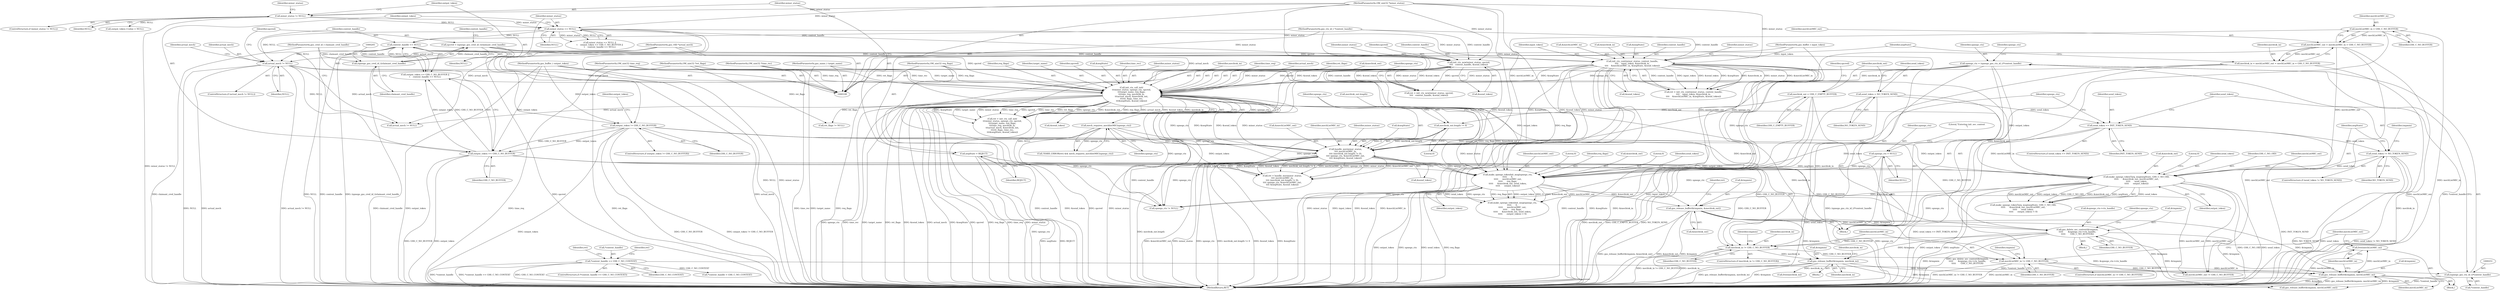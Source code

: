 digraph "0_krb5_b51b33f2bc5d1497ddf5bd107f791c101695000d_12@API" {
"1000453" [label="(Call,free(mechListMIC_in))"];
"1000449" [label="(Call,gss_release_buffer(&tmpmin, mechListMIC_in))"];
"1000366" [label="(Call,gss_release_buffer(&tmpmin, &mechtok_out))"];
"1000353" [label="(Call,make_spnego_tokenTarg_msg(negState, GSS_C_NO_OID,\n\t\t\t\t\t      &mechtok_out, mechListMIC_out,\n\t\t\t\t\t      send_token,\n\t\t\t\t\t      output_token))"];
"1000154" [label="(Call,negState = REJECT)"];
"1000262" [label="(Call,init_ctx_call_init(\n\t\t\tminor_status, spnego_ctx, spcred,\n\t\t\ttarget_name, req_flags,\n\t\t\ttime_req, mechtok_in,\n\t\t\tactual_mech, &mechtok_out,\n\t\t\tret_flags, time_rec,\n\t\t\t&negState, &send_token))"];
"1000215" [label="(Call,init_ctx_new(minor_status, spcred,\n\t\t\t\t   context_handle, &send_token))"];
"1000182" [label="(Call,minor_status == NULL)"];
"1000158" [label="(Call,minor_status != NULL)"];
"1000109" [label="(MethodParameterIn,OM_uint32 *minor_status)"];
"1000202" [label="(Call,spcred = (spnego_gss_cred_id_t)claimant_cred_handle)"];
"1000204" [label="(Call,(spnego_gss_cred_id_t)claimant_cred_handle)"];
"1000110" [label="(MethodParameterIn,gss_cred_id_t claimant_cred_handle)"];
"1000189" [label="(Call,context_handle == NULL)"];
"1000111" [label="(MethodParameterIn,gss_ctx_id_t *context_handle)"];
"1000231" [label="(Call,init_ctx_cont(minor_status, context_handle,\n\t\t\t\t    input_token, &mechtok_in,\n\t\t\t\t    &mechListMIC_in, &negState, &send_token))"];
"1000117" [label="(MethodParameterIn,gss_buffer_t input_token)"];
"1000248" [label="(Call,spnego_ctx = (spnego_gss_ctx_id_t)*context_handle)"];
"1000250" [label="(Call,(spnego_gss_ctx_id_t)*context_handle)"];
"1000208" [label="(Call,*context_handle == GSS_C_NO_CONTEXT)"];
"1000112" [label="(MethodParameterIn,gss_name_t target_name)"];
"1000114" [label="(MethodParameterIn,OM_uint32 req_flags)"];
"1000115" [label="(MethodParameterIn,OM_uint32 time_req)"];
"1000147" [label="(Call,mechtok_in = mechListMIC_out = mechListMIC_in = GSS_C_NO_BUFFER)"];
"1000149" [label="(Call,mechListMIC_out = mechListMIC_in = GSS_C_NO_BUFFER)"];
"1000151" [label="(Call,mechListMIC_in = GSS_C_NO_BUFFER)"];
"1000195" [label="(Call,actual_mech != NULL)"];
"1000118" [label="(MethodParameterIn,gss_OID *actual_mech)"];
"1000120" [label="(MethodParameterIn,OM_uint32 *ret_flags)"];
"1000121" [label="(MethodParameterIn,OM_uint32 *time_rec)"];
"1000347" [label="(Call,send_token != NO_TOKEN_SEND)"];
"1000325" [label="(Call,send_token == INIT_TOKEN_SEND)"];
"1000124" [label="(Call,send_token = NO_TOKEN_SEND)"];
"1000186" [label="(Call,output_token == GSS_C_NO_BUFFER)"];
"1000166" [label="(Call,output_token != GSS_C_NO_BUFFER)"];
"1000119" [label="(MethodParameterIn,gss_buffer_t output_token)"];
"1000331" [label="(Call,make_spnego_tokenInit_msg(spnego_ctx,\n\t\t\t\t\t      0,\n\t\t\t\t\t      mechListMIC_out,\n\t\t\t\t\t      req_flags,\n\t\t\t\t\t      &mechtok_out, send_token,\n\t\t\t\t\t      output_token))"];
"1000284" [label="(Call,mech_requires_mechlistMIC(spnego_ctx))"];
"1000308" [label="(Call,handle_mic(minor_status,\n\t\t\t\t mechListMIC_in,\n\t\t\t\t (mechtok_out.length != 0),\n\t\t\t\t spnego_ctx, &mechListMIC_out,\n\t\t\t\t &negState, &send_token))"];
"1000311" [label="(Call,mechtok_out.length != 0)"];
"1000134" [label="(Call,mechtok_out = GSS_C_EMPTY_BUFFER)"];
"1000142" [label="(Call,spnego_ctx = NULL)"];
"1000418" [label="(Call,gss_delete_sec_context(&tmpmin,\n\t\t\t\t\t       &spnego_ctx->ctx_handle,\n\t\t\t\t\t       GSS_C_NO_BUFFER))"];
"1000438" [label="(Call,gss_release_buffer(&tmpmin, mechtok_in))"];
"1000434" [label="(Call,mechtok_in != GSS_C_NO_BUFFER)"];
"1000445" [label="(Call,mechListMIC_in != GSS_C_NO_BUFFER)"];
"1000334" [label="(Identifier,mechListMIC_out)"];
"1000175" [label="(Call,output_token->value = NULL)"];
"1000354" [label="(Identifier,negState)"];
"1000195" [label="(Call,actual_mech != NULL)"];
"1000249" [label="(Identifier,spnego_ctx)"];
"1000449" [label="(Call,gss_release_buffer(&tmpmin, mechListMIC_in))"];
"1000142" [label="(Call,spnego_ctx = NULL)"];
"1000468" [label="(MethodReturn,RET)"];
"1000452" [label="(Identifier,mechListMIC_in)"];
"1000153" [label="(Identifier,GSS_C_NO_BUFFER)"];
"1000330" [label="(Call,make_spnego_tokenInit_msg(spnego_ctx,\n\t\t\t\t\t      0,\n\t\t\t\t\t      mechListMIC_out,\n\t\t\t\t\t      req_flags,\n\t\t\t\t\t      &mechtok_out, send_token,\n\t\t\t\t\t      output_token) < 0)"];
"1000235" [label="(Call,&mechtok_in)"];
"1000155" [label="(Identifier,negState)"];
"1000267" [label="(Identifier,req_flags)"];
"1000456" [label="(Call,mechListMIC_out != GSS_C_NO_BUFFER)"];
"1000266" [label="(Identifier,target_name)"];
"1000447" [label="(Identifier,GSS_C_NO_BUFFER)"];
"1000150" [label="(Identifier,mechListMIC_out)"];
"1000317" [label="(Call,&mechListMIC_out)"];
"1000216" [label="(Identifier,minor_status)"];
"1000257" [label="(Identifier,spnego_ctx)"];
"1000239" [label="(Call,&negState)"];
"1000111" [label="(MethodParameterIn,gss_ctx_id_t *context_handle)"];
"1000331" [label="(Call,make_spnego_tokenInit_msg(spnego_ctx,\n\t\t\t\t\t      0,\n\t\t\t\t\t      mechListMIC_out,\n\t\t\t\t\t      req_flags,\n\t\t\t\t\t      &mechtok_out, send_token,\n\t\t\t\t\t      output_token))"];
"1000439" [label="(Call,&tmpmin)"];
"1000112" [label="(MethodParameterIn,gss_name_t target_name)"];
"1000280" [label="(Call,!HARD_ERROR(ret) && mech_requires_mechlistMIC(spnego_ctx))"];
"1000340" [label="(Literal,0)"];
"1000189" [label="(Call,context_handle == NULL)"];
"1000241" [label="(Call,&send_token)"];
"1000217" [label="(Identifier,spcred)"];
"1000114" [label="(MethodParameterIn,OM_uint32 req_flags)"];
"1000277" [label="(Call,&send_token)"];
"1000166" [label="(Call,output_token != GSS_C_NO_BUFFER)"];
"1000181" [label="(Call,minor_status == NULL ||\n\t    output_token == GSS_C_NO_BUFFER ||\n\t    context_handle == NULL)"];
"1000121" [label="(MethodParameterIn,OM_uint32 *time_rec)"];
"1000335" [label="(Identifier,req_flags)"];
"1000213" [label="(Call,ret = init_ctx_new(minor_status, spcred,\n\t\t\t\t   context_handle, &send_token))"];
"1000385" [label="(Call,actual_mech != NULL)"];
"1000182" [label="(Call,minor_status == NULL)"];
"1000194" [label="(ControlStructure,if (actual_mech != NULL))"];
"1000210" [label="(Identifier,context_handle)"];
"1000445" [label="(Call,mechListMIC_in != GSS_C_NO_BUFFER)"];
"1000183" [label="(Identifier,minor_status)"];
"1000156" [label="(Identifier,REJECT)"];
"1000417" [label="(Block,)"];
"1000163" [label="(Identifier,minor_status)"];
"1000265" [label="(Identifier,spcred)"];
"1000118" [label="(MethodParameterIn,gss_OID *actual_mech)"];
"1000203" [label="(Identifier,spcred)"];
"1000325" [label="(Call,send_token == INIT_TOKEN_SEND)"];
"1000312" [label="(Call,mechtok_out.length)"];
"1000346" [label="(ControlStructure,if (send_token != NO_TOKEN_SEND))"];
"1000284" [label="(Call,mech_requires_mechlistMIC(spnego_ctx))"];
"1000135" [label="(Identifier,mechtok_out)"];
"1000233" [label="(Identifier,context_handle)"];
"1000219" [label="(Call,&send_token)"];
"1000147" [label="(Call,mechtok_in = mechListMIC_out = mechListMIC_in = GSS_C_NO_BUFFER)"];
"1000232" [label="(Identifier,minor_status)"];
"1000209" [label="(Call,*context_handle)"];
"1000275" [label="(Call,&negState)"];
"1000185" [label="(Call,output_token == GSS_C_NO_BUFFER ||\n\t    context_handle == NULL)"];
"1000260" [label="(Call,ret = init_ctx_call_init(\n\t\t\tminor_status, spnego_ctx, spcred,\n\t\t\ttarget_name, req_flags,\n\t\t\ttime_req, mechtok_in,\n\t\t\tactual_mech, &mechtok_out,\n\t\t\tret_flags, time_rec,\n\t\t\t&negState, &send_token))"];
"1000229" [label="(Call,ret = init_ctx_cont(minor_status, context_handle,\n\t\t\t\t    input_token, &mechtok_in,\n\t\t\t\t    &mechListMIC_in, &negState, &send_token))"];
"1000252" [label="(Call,*context_handle)"];
"1000274" [label="(Identifier,time_rec)"];
"1000134" [label="(Call,mechtok_out = GSS_C_EMPTY_BUFFER)"];
"1000442" [label="(Call,free(mechtok_in))"];
"1000366" [label="(Call,gss_release_buffer(&tmpmin, &mechtok_out))"];
"1000450" [label="(Call,&tmpmin)"];
"1000152" [label="(Identifier,mechListMIC_in)"];
"1000207" [label="(ControlStructure,if (*context_handle == GSS_C_NO_CONTEXT))"];
"1000324" [label="(ControlStructure,if (send_token == INIT_TOKEN_SEND))"];
"1000126" [label="(Identifier,NO_TOKEN_SEND)"];
"1000263" [label="(Identifier,minor_status)"];
"1000158" [label="(Call,minor_status != NULL)"];
"1000214" [label="(Identifier,ret)"];
"1000204" [label="(Call,(spnego_gss_cred_id_t)claimant_cred_handle)"];
"1000285" [label="(Identifier,spnego_ctx)"];
"1000234" [label="(Identifier,input_token)"];
"1000269" [label="(Identifier,mechtok_in)"];
"1000191" [label="(Identifier,NULL)"];
"1000460" [label="(Call,gss_release_buffer(&tmpmin, mechListMIC_out))"];
"1000352" [label="(Call,make_spnego_tokenTarg_msg(negState, GSS_C_NO_OID,\n\t\t\t\t\t      &mechtok_out, mechListMIC_out,\n\t\t\t\t\t      send_token,\n\t\t\t\t\t      output_token) < 0)"];
"1000188" [label="(Identifier,GSS_C_NO_BUFFER)"];
"1000250" [label="(Call,(spnego_gss_ctx_id_t)*context_handle)"];
"1000143" [label="(Identifier,spnego_ctx)"];
"1000262" [label="(Call,init_ctx_call_init(\n\t\t\tminor_status, spnego_ctx, spcred,\n\t\t\ttarget_name, req_flags,\n\t\t\ttime_req, mechtok_in,\n\t\t\tactual_mech, &mechtok_out,\n\t\t\tret_flags, time_rec,\n\t\t\t&negState, &send_token))"];
"1000327" [label="(Identifier,INIT_TOKEN_SEND)"];
"1000438" [label="(Call,gss_release_buffer(&tmpmin, mechtok_in))"];
"1000336" [label="(Call,&mechtok_out)"];
"1000154" [label="(Call,negState = REJECT)"];
"1000373" [label="(Identifier,ret)"];
"1000117" [label="(MethodParameterIn,gss_buffer_t input_token)"];
"1000457" [label="(Identifier,mechListMIC_out)"];
"1000119" [label="(MethodParameterIn,gss_buffer_t output_token)"];
"1000268" [label="(Identifier,time_req)"];
"1000237" [label="(Call,&mechListMIC_in)"];
"1000315" [label="(Literal,0)"];
"1000353" [label="(Call,make_spnego_tokenTarg_msg(negState, GSS_C_NO_OID,\n\t\t\t\t\t      &mechtok_out, mechListMIC_out,\n\t\t\t\t\t      send_token,\n\t\t\t\t\t      output_token))"];
"1000110" [label="(MethodParameterIn,gss_cred_id_t claimant_cred_handle)"];
"1000443" [label="(Identifier,mechtok_in)"];
"1000395" [label="(Call,ret_flags != NULL)"];
"1000270" [label="(Identifier,actual_mech)"];
"1000308" [label="(Call,handle_mic(minor_status,\n\t\t\t\t mechListMIC_in,\n\t\t\t\t (mechtok_out.length != 0),\n\t\t\t\t spnego_ctx, &mechListMIC_out,\n\t\t\t\t &negState, &send_token))"];
"1000151" [label="(Call,mechListMIC_in = GSS_C_NO_BUFFER)"];
"1000421" [label="(Call,&spnego_ctx->ctx_handle)"];
"1000206" [label="(Identifier,claimant_cred_handle)"];
"1000311" [label="(Call,mechtok_out.length != 0)"];
"1000347" [label="(Call,send_token != NO_TOKEN_SEND)"];
"1000349" [label="(Identifier,NO_TOKEN_SEND)"];
"1000356" [label="(Call,&mechtok_out)"];
"1000310" [label="(Identifier,mechListMIC_in)"];
"1000165" [label="(ControlStructure,if (output_token != GSS_C_NO_BUFFER))"];
"1000309" [label="(Identifier,minor_status)"];
"1000202" [label="(Call,spcred = (spnego_gss_cred_id_t)claimant_cred_handle)"];
"1000211" [label="(Identifier,GSS_C_NO_CONTEXT)"];
"1000197" [label="(Identifier,NULL)"];
"1000149" [label="(Call,mechListMIC_out = mechListMIC_in = GSS_C_NO_BUFFER)"];
"1000339" [label="(Identifier,output_token)"];
"1000425" [label="(Identifier,GSS_C_NO_BUFFER)"];
"1000367" [label="(Call,&tmpmin)"];
"1000122" [label="(Block,)"];
"1000187" [label="(Identifier,output_token)"];
"1000326" [label="(Identifier,send_token)"];
"1000414" [label="(Call,spnego_ctx != NULL)"];
"1000196" [label="(Identifier,actual_mech)"];
"1000433" [label="(ControlStructure,if (mechtok_in != GSS_C_NO_BUFFER))"];
"1000333" [label="(Literal,0)"];
"1000231" [label="(Call,init_ctx_cont(minor_status, context_handle,\n\t\t\t\t    input_token, &mechtok_in,\n\t\t\t\t    &mechListMIC_in, &negState, &send_token))"];
"1000437" [label="(Block,)"];
"1000167" [label="(Identifier,output_token)"];
"1000248" [label="(Call,spnego_ctx = (spnego_gss_ctx_id_t)*context_handle)"];
"1000360" [label="(Identifier,output_token)"];
"1000148" [label="(Identifier,mechtok_in)"];
"1000146" [label="(Literal,\"Entering init_sec_context\n\")"];
"1000454" [label="(Identifier,mechListMIC_in)"];
"1000338" [label="(Identifier,send_token)"];
"1000451" [label="(Identifier,tmpmin)"];
"1000361" [label="(Literal,0)"];
"1000109" [label="(MethodParameterIn,OM_uint32 *minor_status)"];
"1000190" [label="(Identifier,context_handle)"];
"1000428" [label="(Identifier,spnego_ctx)"];
"1000124" [label="(Call,send_token = NO_TOKEN_SEND)"];
"1000446" [label="(Identifier,mechListMIC_in)"];
"1000144" [label="(Identifier,NULL)"];
"1000369" [label="(Call,&mechtok_out)"];
"1000157" [label="(ControlStructure,if (minor_status != NULL))"];
"1000321" [label="(Call,&send_token)"];
"1000200" [label="(Identifier,actual_mech)"];
"1000348" [label="(Identifier,send_token)"];
"1000168" [label="(Identifier,GSS_C_NO_BUFFER)"];
"1000115" [label="(MethodParameterIn,OM_uint32 time_req)"];
"1000316" [label="(Identifier,spnego_ctx)"];
"1000273" [label="(Identifier,ret_flags)"];
"1000436" [label="(Identifier,GSS_C_NO_BUFFER)"];
"1000186" [label="(Call,output_token == GSS_C_NO_BUFFER)"];
"1000136" [label="(Identifier,GSS_C_EMPTY_BUFFER)"];
"1000319" [label="(Call,&negState)"];
"1000359" [label="(Identifier,send_token)"];
"1000332" [label="(Identifier,spnego_ctx)"];
"1000172" [label="(Identifier,output_token)"];
"1000440" [label="(Identifier,tmpmin)"];
"1000160" [label="(Identifier,NULL)"];
"1000355" [label="(Identifier,GSS_C_NO_OID)"];
"1000230" [label="(Identifier,ret)"];
"1000184" [label="(Identifier,NULL)"];
"1000429" [label="(Call,*context_handle = GSS_C_NO_CONTEXT)"];
"1000448" [label="(Block,)"];
"1000271" [label="(Call,&mechtok_out)"];
"1000125" [label="(Identifier,send_token)"];
"1000306" [label="(Call,ret = handle_mic(minor_status,\n\t\t\t\t mechListMIC_in,\n\t\t\t\t (mechtok_out.length != 0),\n\t\t\t\t spnego_ctx, &mechListMIC_out,\n\t\t\t\t &negState, &send_token))"];
"1000139" [label="(Identifier,spcred)"];
"1000120" [label="(MethodParameterIn,OM_uint32 *ret_flags)"];
"1000453" [label="(Call,free(mechListMIC_in))"];
"1000419" [label="(Call,&tmpmin)"];
"1000264" [label="(Identifier,spnego_ctx)"];
"1000444" [label="(ControlStructure,if (mechListMIC_in != GSS_C_NO_BUFFER))"];
"1000159" [label="(Identifier,minor_status)"];
"1000434" [label="(Call,mechtok_in != GSS_C_NO_BUFFER)"];
"1000208" [label="(Call,*context_handle == GSS_C_NO_CONTEXT)"];
"1000218" [label="(Identifier,context_handle)"];
"1000435" [label="(Identifier,mechtok_in)"];
"1000418" [label="(Call,gss_delete_sec_context(&tmpmin,\n\t\t\t\t\t       &spnego_ctx->ctx_handle,\n\t\t\t\t\t       GSS_C_NO_BUFFER))"];
"1000368" [label="(Identifier,tmpmin)"];
"1000358" [label="(Identifier,mechListMIC_out)"];
"1000441" [label="(Identifier,mechtok_in)"];
"1000215" [label="(Call,init_ctx_new(minor_status, spcred,\n\t\t\t\t   context_handle, &send_token))"];
"1000453" -> "1000448"  [label="AST: "];
"1000453" -> "1000454"  [label="CFG: "];
"1000454" -> "1000453"  [label="AST: "];
"1000457" -> "1000453"  [label="CFG: "];
"1000453" -> "1000468"  [label="DDG: mechListMIC_in"];
"1000449" -> "1000453"  [label="DDG: mechListMIC_in"];
"1000449" -> "1000448"  [label="AST: "];
"1000449" -> "1000452"  [label="CFG: "];
"1000450" -> "1000449"  [label="AST: "];
"1000452" -> "1000449"  [label="AST: "];
"1000454" -> "1000449"  [label="CFG: "];
"1000449" -> "1000468"  [label="DDG: &tmpmin"];
"1000449" -> "1000468"  [label="DDG: gss_release_buffer(&tmpmin, mechListMIC_in)"];
"1000366" -> "1000449"  [label="DDG: &tmpmin"];
"1000418" -> "1000449"  [label="DDG: &tmpmin"];
"1000438" -> "1000449"  [label="DDG: &tmpmin"];
"1000445" -> "1000449"  [label="DDG: mechListMIC_in"];
"1000449" -> "1000460"  [label="DDG: &tmpmin"];
"1000366" -> "1000122"  [label="AST: "];
"1000366" -> "1000369"  [label="CFG: "];
"1000367" -> "1000366"  [label="AST: "];
"1000369" -> "1000366"  [label="AST: "];
"1000373" -> "1000366"  [label="CFG: "];
"1000366" -> "1000468"  [label="DDG: &mechtok_out"];
"1000366" -> "1000468"  [label="DDG: &tmpmin"];
"1000366" -> "1000468"  [label="DDG: gss_release_buffer(&tmpmin, &mechtok_out)"];
"1000353" -> "1000366"  [label="DDG: &mechtok_out"];
"1000331" -> "1000366"  [label="DDG: &mechtok_out"];
"1000262" -> "1000366"  [label="DDG: &mechtok_out"];
"1000366" -> "1000418"  [label="DDG: &tmpmin"];
"1000366" -> "1000438"  [label="DDG: &tmpmin"];
"1000366" -> "1000460"  [label="DDG: &tmpmin"];
"1000353" -> "1000352"  [label="AST: "];
"1000353" -> "1000360"  [label="CFG: "];
"1000354" -> "1000353"  [label="AST: "];
"1000355" -> "1000353"  [label="AST: "];
"1000356" -> "1000353"  [label="AST: "];
"1000358" -> "1000353"  [label="AST: "];
"1000359" -> "1000353"  [label="AST: "];
"1000360" -> "1000353"  [label="AST: "];
"1000361" -> "1000353"  [label="CFG: "];
"1000353" -> "1000468"  [label="DDG: output_token"];
"1000353" -> "1000468"  [label="DDG: negState"];
"1000353" -> "1000468"  [label="DDG: GSS_C_NO_OID"];
"1000353" -> "1000468"  [label="DDG: send_token"];
"1000353" -> "1000352"  [label="DDG: send_token"];
"1000353" -> "1000352"  [label="DDG: mechListMIC_out"];
"1000353" -> "1000352"  [label="DDG: output_token"];
"1000353" -> "1000352"  [label="DDG: GSS_C_NO_OID"];
"1000353" -> "1000352"  [label="DDG: &mechtok_out"];
"1000353" -> "1000352"  [label="DDG: negState"];
"1000154" -> "1000353"  [label="DDG: negState"];
"1000262" -> "1000353"  [label="DDG: &mechtok_out"];
"1000149" -> "1000353"  [label="DDG: mechListMIC_out"];
"1000347" -> "1000353"  [label="DDG: send_token"];
"1000186" -> "1000353"  [label="DDG: output_token"];
"1000166" -> "1000353"  [label="DDG: output_token"];
"1000119" -> "1000353"  [label="DDG: output_token"];
"1000353" -> "1000456"  [label="DDG: mechListMIC_out"];
"1000154" -> "1000122"  [label="AST: "];
"1000154" -> "1000156"  [label="CFG: "];
"1000155" -> "1000154"  [label="AST: "];
"1000156" -> "1000154"  [label="AST: "];
"1000159" -> "1000154"  [label="CFG: "];
"1000154" -> "1000468"  [label="DDG: negState"];
"1000154" -> "1000468"  [label="DDG: REJECT"];
"1000262" -> "1000260"  [label="AST: "];
"1000262" -> "1000277"  [label="CFG: "];
"1000263" -> "1000262"  [label="AST: "];
"1000264" -> "1000262"  [label="AST: "];
"1000265" -> "1000262"  [label="AST: "];
"1000266" -> "1000262"  [label="AST: "];
"1000267" -> "1000262"  [label="AST: "];
"1000268" -> "1000262"  [label="AST: "];
"1000269" -> "1000262"  [label="AST: "];
"1000270" -> "1000262"  [label="AST: "];
"1000271" -> "1000262"  [label="AST: "];
"1000273" -> "1000262"  [label="AST: "];
"1000274" -> "1000262"  [label="AST: "];
"1000275" -> "1000262"  [label="AST: "];
"1000277" -> "1000262"  [label="AST: "];
"1000260" -> "1000262"  [label="CFG: "];
"1000262" -> "1000468"  [label="DDG: &negState"];
"1000262" -> "1000468"  [label="DDG: spcred"];
"1000262" -> "1000468"  [label="DDG: req_flags"];
"1000262" -> "1000468"  [label="DDG: time_req"];
"1000262" -> "1000468"  [label="DDG: minor_status"];
"1000262" -> "1000468"  [label="DDG: spnego_ctx"];
"1000262" -> "1000468"  [label="DDG: time_rec"];
"1000262" -> "1000468"  [label="DDG: target_name"];
"1000262" -> "1000468"  [label="DDG: ret_flags"];
"1000262" -> "1000468"  [label="DDG: &send_token"];
"1000262" -> "1000468"  [label="DDG: actual_mech"];
"1000262" -> "1000260"  [label="DDG: &negState"];
"1000262" -> "1000260"  [label="DDG: target_name"];
"1000262" -> "1000260"  [label="DDG: minor_status"];
"1000262" -> "1000260"  [label="DDG: time_req"];
"1000262" -> "1000260"  [label="DDG: spcred"];
"1000262" -> "1000260"  [label="DDG: time_rec"];
"1000262" -> "1000260"  [label="DDG: ret_flags"];
"1000262" -> "1000260"  [label="DDG: spnego_ctx"];
"1000262" -> "1000260"  [label="DDG: &mechtok_out"];
"1000262" -> "1000260"  [label="DDG: req_flags"];
"1000262" -> "1000260"  [label="DDG: actual_mech"];
"1000262" -> "1000260"  [label="DDG: &send_token"];
"1000262" -> "1000260"  [label="DDG: mechtok_in"];
"1000215" -> "1000262"  [label="DDG: minor_status"];
"1000215" -> "1000262"  [label="DDG: spcred"];
"1000215" -> "1000262"  [label="DDG: &send_token"];
"1000231" -> "1000262"  [label="DDG: minor_status"];
"1000231" -> "1000262"  [label="DDG: &negState"];
"1000231" -> "1000262"  [label="DDG: &send_token"];
"1000109" -> "1000262"  [label="DDG: minor_status"];
"1000248" -> "1000262"  [label="DDG: spnego_ctx"];
"1000202" -> "1000262"  [label="DDG: spcred"];
"1000112" -> "1000262"  [label="DDG: target_name"];
"1000114" -> "1000262"  [label="DDG: req_flags"];
"1000115" -> "1000262"  [label="DDG: time_req"];
"1000147" -> "1000262"  [label="DDG: mechtok_in"];
"1000195" -> "1000262"  [label="DDG: actual_mech"];
"1000118" -> "1000262"  [label="DDG: actual_mech"];
"1000120" -> "1000262"  [label="DDG: ret_flags"];
"1000121" -> "1000262"  [label="DDG: time_rec"];
"1000262" -> "1000284"  [label="DDG: spnego_ctx"];
"1000262" -> "1000308"  [label="DDG: minor_status"];
"1000262" -> "1000308"  [label="DDG: spnego_ctx"];
"1000262" -> "1000308"  [label="DDG: &negState"];
"1000262" -> "1000308"  [label="DDG: &send_token"];
"1000262" -> "1000331"  [label="DDG: spnego_ctx"];
"1000262" -> "1000331"  [label="DDG: req_flags"];
"1000262" -> "1000331"  [label="DDG: &mechtok_out"];
"1000262" -> "1000385"  [label="DDG: actual_mech"];
"1000262" -> "1000395"  [label="DDG: ret_flags"];
"1000262" -> "1000414"  [label="DDG: spnego_ctx"];
"1000262" -> "1000434"  [label="DDG: mechtok_in"];
"1000215" -> "1000213"  [label="AST: "];
"1000215" -> "1000219"  [label="CFG: "];
"1000216" -> "1000215"  [label="AST: "];
"1000217" -> "1000215"  [label="AST: "];
"1000218" -> "1000215"  [label="AST: "];
"1000219" -> "1000215"  [label="AST: "];
"1000213" -> "1000215"  [label="CFG: "];
"1000215" -> "1000468"  [label="DDG: minor_status"];
"1000215" -> "1000468"  [label="DDG: &send_token"];
"1000215" -> "1000468"  [label="DDG: spcred"];
"1000215" -> "1000468"  [label="DDG: context_handle"];
"1000215" -> "1000213"  [label="DDG: minor_status"];
"1000215" -> "1000213"  [label="DDG: spcred"];
"1000215" -> "1000213"  [label="DDG: context_handle"];
"1000215" -> "1000213"  [label="DDG: &send_token"];
"1000182" -> "1000215"  [label="DDG: minor_status"];
"1000109" -> "1000215"  [label="DDG: minor_status"];
"1000202" -> "1000215"  [label="DDG: spcred"];
"1000189" -> "1000215"  [label="DDG: context_handle"];
"1000111" -> "1000215"  [label="DDG: context_handle"];
"1000215" -> "1000308"  [label="DDG: minor_status"];
"1000215" -> "1000308"  [label="DDG: &send_token"];
"1000182" -> "1000181"  [label="AST: "];
"1000182" -> "1000184"  [label="CFG: "];
"1000183" -> "1000182"  [label="AST: "];
"1000184" -> "1000182"  [label="AST: "];
"1000187" -> "1000182"  [label="CFG: "];
"1000181" -> "1000182"  [label="CFG: "];
"1000182" -> "1000468"  [label="DDG: NULL"];
"1000182" -> "1000468"  [label="DDG: minor_status"];
"1000182" -> "1000181"  [label="DDG: minor_status"];
"1000182" -> "1000181"  [label="DDG: NULL"];
"1000158" -> "1000182"  [label="DDG: minor_status"];
"1000158" -> "1000182"  [label="DDG: NULL"];
"1000109" -> "1000182"  [label="DDG: minor_status"];
"1000182" -> "1000189"  [label="DDG: NULL"];
"1000182" -> "1000195"  [label="DDG: NULL"];
"1000182" -> "1000231"  [label="DDG: minor_status"];
"1000158" -> "1000157"  [label="AST: "];
"1000158" -> "1000160"  [label="CFG: "];
"1000159" -> "1000158"  [label="AST: "];
"1000160" -> "1000158"  [label="AST: "];
"1000163" -> "1000158"  [label="CFG: "];
"1000167" -> "1000158"  [label="CFG: "];
"1000158" -> "1000468"  [label="DDG: minor_status != NULL"];
"1000109" -> "1000158"  [label="DDG: minor_status"];
"1000158" -> "1000175"  [label="DDG: NULL"];
"1000109" -> "1000108"  [label="AST: "];
"1000109" -> "1000468"  [label="DDG: minor_status"];
"1000109" -> "1000231"  [label="DDG: minor_status"];
"1000109" -> "1000308"  [label="DDG: minor_status"];
"1000202" -> "1000122"  [label="AST: "];
"1000202" -> "1000204"  [label="CFG: "];
"1000203" -> "1000202"  [label="AST: "];
"1000204" -> "1000202"  [label="AST: "];
"1000210" -> "1000202"  [label="CFG: "];
"1000202" -> "1000468"  [label="DDG: spcred"];
"1000202" -> "1000468"  [label="DDG: (spnego_gss_cred_id_t)claimant_cred_handle"];
"1000204" -> "1000202"  [label="DDG: claimant_cred_handle"];
"1000204" -> "1000206"  [label="CFG: "];
"1000205" -> "1000204"  [label="AST: "];
"1000206" -> "1000204"  [label="AST: "];
"1000204" -> "1000468"  [label="DDG: claimant_cred_handle"];
"1000110" -> "1000204"  [label="DDG: claimant_cred_handle"];
"1000110" -> "1000108"  [label="AST: "];
"1000110" -> "1000468"  [label="DDG: claimant_cred_handle"];
"1000189" -> "1000185"  [label="AST: "];
"1000189" -> "1000191"  [label="CFG: "];
"1000190" -> "1000189"  [label="AST: "];
"1000191" -> "1000189"  [label="AST: "];
"1000185" -> "1000189"  [label="CFG: "];
"1000189" -> "1000468"  [label="DDG: context_handle"];
"1000189" -> "1000468"  [label="DDG: NULL"];
"1000189" -> "1000185"  [label="DDG: context_handle"];
"1000189" -> "1000185"  [label="DDG: NULL"];
"1000111" -> "1000189"  [label="DDG: context_handle"];
"1000189" -> "1000195"  [label="DDG: NULL"];
"1000189" -> "1000231"  [label="DDG: context_handle"];
"1000111" -> "1000108"  [label="AST: "];
"1000111" -> "1000468"  [label="DDG: context_handle"];
"1000111" -> "1000231"  [label="DDG: context_handle"];
"1000231" -> "1000229"  [label="AST: "];
"1000231" -> "1000241"  [label="CFG: "];
"1000232" -> "1000231"  [label="AST: "];
"1000233" -> "1000231"  [label="AST: "];
"1000234" -> "1000231"  [label="AST: "];
"1000235" -> "1000231"  [label="AST: "];
"1000237" -> "1000231"  [label="AST: "];
"1000239" -> "1000231"  [label="AST: "];
"1000241" -> "1000231"  [label="AST: "];
"1000229" -> "1000231"  [label="CFG: "];
"1000231" -> "1000468"  [label="DDG: &mechListMIC_in"];
"1000231" -> "1000468"  [label="DDG: context_handle"];
"1000231" -> "1000468"  [label="DDG: &negState"];
"1000231" -> "1000468"  [label="DDG: &mechtok_in"];
"1000231" -> "1000468"  [label="DDG: minor_status"];
"1000231" -> "1000468"  [label="DDG: input_token"];
"1000231" -> "1000468"  [label="DDG: &send_token"];
"1000231" -> "1000229"  [label="DDG: context_handle"];
"1000231" -> "1000229"  [label="DDG: input_token"];
"1000231" -> "1000229"  [label="DDG: &send_token"];
"1000231" -> "1000229"  [label="DDG: &negState"];
"1000231" -> "1000229"  [label="DDG: &mechtok_in"];
"1000231" -> "1000229"  [label="DDG: minor_status"];
"1000231" -> "1000229"  [label="DDG: &mechListMIC_in"];
"1000117" -> "1000231"  [label="DDG: input_token"];
"1000231" -> "1000308"  [label="DDG: minor_status"];
"1000231" -> "1000308"  [label="DDG: &negState"];
"1000231" -> "1000308"  [label="DDG: &send_token"];
"1000117" -> "1000108"  [label="AST: "];
"1000117" -> "1000468"  [label="DDG: input_token"];
"1000248" -> "1000122"  [label="AST: "];
"1000248" -> "1000250"  [label="CFG: "];
"1000249" -> "1000248"  [label="AST: "];
"1000250" -> "1000248"  [label="AST: "];
"1000257" -> "1000248"  [label="CFG: "];
"1000248" -> "1000468"  [label="DDG: (spnego_gss_ctx_id_t)*context_handle"];
"1000248" -> "1000468"  [label="DDG: spnego_ctx"];
"1000250" -> "1000248"  [label="DDG: *context_handle"];
"1000248" -> "1000308"  [label="DDG: spnego_ctx"];
"1000248" -> "1000331"  [label="DDG: spnego_ctx"];
"1000248" -> "1000414"  [label="DDG: spnego_ctx"];
"1000250" -> "1000252"  [label="CFG: "];
"1000251" -> "1000250"  [label="AST: "];
"1000252" -> "1000250"  [label="AST: "];
"1000250" -> "1000468"  [label="DDG: *context_handle"];
"1000208" -> "1000250"  [label="DDG: *context_handle"];
"1000208" -> "1000207"  [label="AST: "];
"1000208" -> "1000211"  [label="CFG: "];
"1000209" -> "1000208"  [label="AST: "];
"1000211" -> "1000208"  [label="AST: "];
"1000214" -> "1000208"  [label="CFG: "];
"1000230" -> "1000208"  [label="CFG: "];
"1000208" -> "1000468"  [label="DDG: *context_handle"];
"1000208" -> "1000468"  [label="DDG: *context_handle == GSS_C_NO_CONTEXT"];
"1000208" -> "1000468"  [label="DDG: GSS_C_NO_CONTEXT"];
"1000208" -> "1000429"  [label="DDG: GSS_C_NO_CONTEXT"];
"1000112" -> "1000108"  [label="AST: "];
"1000112" -> "1000468"  [label="DDG: target_name"];
"1000114" -> "1000108"  [label="AST: "];
"1000114" -> "1000468"  [label="DDG: req_flags"];
"1000114" -> "1000331"  [label="DDG: req_flags"];
"1000115" -> "1000108"  [label="AST: "];
"1000115" -> "1000468"  [label="DDG: time_req"];
"1000147" -> "1000122"  [label="AST: "];
"1000147" -> "1000149"  [label="CFG: "];
"1000148" -> "1000147"  [label="AST: "];
"1000149" -> "1000147"  [label="AST: "];
"1000155" -> "1000147"  [label="CFG: "];
"1000147" -> "1000468"  [label="DDG: mechtok_in"];
"1000149" -> "1000147"  [label="DDG: mechListMIC_out"];
"1000147" -> "1000434"  [label="DDG: mechtok_in"];
"1000149" -> "1000151"  [label="CFG: "];
"1000150" -> "1000149"  [label="AST: "];
"1000151" -> "1000149"  [label="AST: "];
"1000149" -> "1000468"  [label="DDG: mechListMIC_out"];
"1000151" -> "1000149"  [label="DDG: mechListMIC_in"];
"1000149" -> "1000331"  [label="DDG: mechListMIC_out"];
"1000149" -> "1000456"  [label="DDG: mechListMIC_out"];
"1000151" -> "1000153"  [label="CFG: "];
"1000152" -> "1000151"  [label="AST: "];
"1000153" -> "1000151"  [label="AST: "];
"1000151" -> "1000468"  [label="DDG: mechListMIC_in"];
"1000151" -> "1000308"  [label="DDG: mechListMIC_in"];
"1000151" -> "1000445"  [label="DDG: mechListMIC_in"];
"1000195" -> "1000194"  [label="AST: "];
"1000195" -> "1000197"  [label="CFG: "];
"1000196" -> "1000195"  [label="AST: "];
"1000197" -> "1000195"  [label="AST: "];
"1000200" -> "1000195"  [label="CFG: "];
"1000203" -> "1000195"  [label="CFG: "];
"1000195" -> "1000468"  [label="DDG: actual_mech != NULL"];
"1000195" -> "1000468"  [label="DDG: NULL"];
"1000195" -> "1000468"  [label="DDG: actual_mech"];
"1000118" -> "1000195"  [label="DDG: actual_mech"];
"1000195" -> "1000385"  [label="DDG: actual_mech"];
"1000195" -> "1000385"  [label="DDG: NULL"];
"1000195" -> "1000414"  [label="DDG: NULL"];
"1000118" -> "1000108"  [label="AST: "];
"1000118" -> "1000468"  [label="DDG: actual_mech"];
"1000118" -> "1000385"  [label="DDG: actual_mech"];
"1000120" -> "1000108"  [label="AST: "];
"1000120" -> "1000468"  [label="DDG: ret_flags"];
"1000120" -> "1000395"  [label="DDG: ret_flags"];
"1000121" -> "1000108"  [label="AST: "];
"1000121" -> "1000468"  [label="DDG: time_rec"];
"1000347" -> "1000346"  [label="AST: "];
"1000347" -> "1000349"  [label="CFG: "];
"1000348" -> "1000347"  [label="AST: "];
"1000349" -> "1000347"  [label="AST: "];
"1000354" -> "1000347"  [label="CFG: "];
"1000368" -> "1000347"  [label="CFG: "];
"1000347" -> "1000468"  [label="DDG: NO_TOKEN_SEND"];
"1000347" -> "1000468"  [label="DDG: send_token"];
"1000347" -> "1000468"  [label="DDG: send_token != NO_TOKEN_SEND"];
"1000325" -> "1000347"  [label="DDG: send_token"];
"1000325" -> "1000324"  [label="AST: "];
"1000325" -> "1000327"  [label="CFG: "];
"1000326" -> "1000325"  [label="AST: "];
"1000327" -> "1000325"  [label="AST: "];
"1000332" -> "1000325"  [label="CFG: "];
"1000348" -> "1000325"  [label="CFG: "];
"1000325" -> "1000468"  [label="DDG: send_token == INIT_TOKEN_SEND"];
"1000325" -> "1000468"  [label="DDG: INIT_TOKEN_SEND"];
"1000124" -> "1000325"  [label="DDG: send_token"];
"1000325" -> "1000331"  [label="DDG: send_token"];
"1000124" -> "1000122"  [label="AST: "];
"1000124" -> "1000126"  [label="CFG: "];
"1000125" -> "1000124"  [label="AST: "];
"1000126" -> "1000124"  [label="AST: "];
"1000135" -> "1000124"  [label="CFG: "];
"1000124" -> "1000468"  [label="DDG: NO_TOKEN_SEND"];
"1000124" -> "1000468"  [label="DDG: send_token"];
"1000186" -> "1000185"  [label="AST: "];
"1000186" -> "1000188"  [label="CFG: "];
"1000187" -> "1000186"  [label="AST: "];
"1000188" -> "1000186"  [label="AST: "];
"1000190" -> "1000186"  [label="CFG: "];
"1000185" -> "1000186"  [label="CFG: "];
"1000186" -> "1000468"  [label="DDG: GSS_C_NO_BUFFER"];
"1000186" -> "1000468"  [label="DDG: output_token"];
"1000186" -> "1000185"  [label="DDG: output_token"];
"1000186" -> "1000185"  [label="DDG: GSS_C_NO_BUFFER"];
"1000166" -> "1000186"  [label="DDG: output_token"];
"1000166" -> "1000186"  [label="DDG: GSS_C_NO_BUFFER"];
"1000119" -> "1000186"  [label="DDG: output_token"];
"1000186" -> "1000331"  [label="DDG: output_token"];
"1000186" -> "1000418"  [label="DDG: GSS_C_NO_BUFFER"];
"1000186" -> "1000434"  [label="DDG: GSS_C_NO_BUFFER"];
"1000166" -> "1000165"  [label="AST: "];
"1000166" -> "1000168"  [label="CFG: "];
"1000167" -> "1000166"  [label="AST: "];
"1000168" -> "1000166"  [label="AST: "];
"1000172" -> "1000166"  [label="CFG: "];
"1000183" -> "1000166"  [label="CFG: "];
"1000166" -> "1000468"  [label="DDG: GSS_C_NO_BUFFER"];
"1000166" -> "1000468"  [label="DDG: output_token != GSS_C_NO_BUFFER"];
"1000166" -> "1000468"  [label="DDG: output_token"];
"1000119" -> "1000166"  [label="DDG: output_token"];
"1000166" -> "1000331"  [label="DDG: output_token"];
"1000166" -> "1000418"  [label="DDG: GSS_C_NO_BUFFER"];
"1000166" -> "1000434"  [label="DDG: GSS_C_NO_BUFFER"];
"1000119" -> "1000108"  [label="AST: "];
"1000119" -> "1000468"  [label="DDG: output_token"];
"1000119" -> "1000331"  [label="DDG: output_token"];
"1000331" -> "1000330"  [label="AST: "];
"1000331" -> "1000339"  [label="CFG: "];
"1000332" -> "1000331"  [label="AST: "];
"1000333" -> "1000331"  [label="AST: "];
"1000334" -> "1000331"  [label="AST: "];
"1000335" -> "1000331"  [label="AST: "];
"1000336" -> "1000331"  [label="AST: "];
"1000338" -> "1000331"  [label="AST: "];
"1000339" -> "1000331"  [label="AST: "];
"1000340" -> "1000331"  [label="CFG: "];
"1000331" -> "1000468"  [label="DDG: output_token"];
"1000331" -> "1000468"  [label="DDG: spnego_ctx"];
"1000331" -> "1000468"  [label="DDG: send_token"];
"1000331" -> "1000468"  [label="DDG: req_flags"];
"1000331" -> "1000330"  [label="DDG: output_token"];
"1000331" -> "1000330"  [label="DDG: 0"];
"1000331" -> "1000330"  [label="DDG: &mechtok_out"];
"1000331" -> "1000330"  [label="DDG: mechListMIC_out"];
"1000331" -> "1000330"  [label="DDG: send_token"];
"1000331" -> "1000330"  [label="DDG: spnego_ctx"];
"1000331" -> "1000330"  [label="DDG: req_flags"];
"1000284" -> "1000331"  [label="DDG: spnego_ctx"];
"1000308" -> "1000331"  [label="DDG: spnego_ctx"];
"1000142" -> "1000331"  [label="DDG: spnego_ctx"];
"1000331" -> "1000414"  [label="DDG: spnego_ctx"];
"1000331" -> "1000456"  [label="DDG: mechListMIC_out"];
"1000284" -> "1000280"  [label="AST: "];
"1000284" -> "1000285"  [label="CFG: "];
"1000285" -> "1000284"  [label="AST: "];
"1000280" -> "1000284"  [label="CFG: "];
"1000284" -> "1000468"  [label="DDG: spnego_ctx"];
"1000284" -> "1000280"  [label="DDG: spnego_ctx"];
"1000284" -> "1000308"  [label="DDG: spnego_ctx"];
"1000284" -> "1000414"  [label="DDG: spnego_ctx"];
"1000308" -> "1000306"  [label="AST: "];
"1000308" -> "1000321"  [label="CFG: "];
"1000309" -> "1000308"  [label="AST: "];
"1000310" -> "1000308"  [label="AST: "];
"1000311" -> "1000308"  [label="AST: "];
"1000316" -> "1000308"  [label="AST: "];
"1000317" -> "1000308"  [label="AST: "];
"1000319" -> "1000308"  [label="AST: "];
"1000321" -> "1000308"  [label="AST: "];
"1000306" -> "1000308"  [label="CFG: "];
"1000308" -> "1000468"  [label="DDG: minor_status"];
"1000308" -> "1000468"  [label="DDG: spnego_ctx"];
"1000308" -> "1000468"  [label="DDG: mechtok_out.length != 0"];
"1000308" -> "1000468"  [label="DDG: &negState"];
"1000308" -> "1000468"  [label="DDG: &send_token"];
"1000308" -> "1000468"  [label="DDG: &mechListMIC_out"];
"1000308" -> "1000306"  [label="DDG: &negState"];
"1000308" -> "1000306"  [label="DDG: &send_token"];
"1000308" -> "1000306"  [label="DDG: mechtok_out.length != 0"];
"1000308" -> "1000306"  [label="DDG: mechListMIC_in"];
"1000308" -> "1000306"  [label="DDG: spnego_ctx"];
"1000308" -> "1000306"  [label="DDG: minor_status"];
"1000308" -> "1000306"  [label="DDG: &mechListMIC_out"];
"1000311" -> "1000308"  [label="DDG: mechtok_out.length"];
"1000311" -> "1000308"  [label="DDG: 0"];
"1000308" -> "1000414"  [label="DDG: spnego_ctx"];
"1000308" -> "1000445"  [label="DDG: mechListMIC_in"];
"1000311" -> "1000315"  [label="CFG: "];
"1000312" -> "1000311"  [label="AST: "];
"1000315" -> "1000311"  [label="AST: "];
"1000316" -> "1000311"  [label="CFG: "];
"1000311" -> "1000468"  [label="DDG: mechtok_out.length"];
"1000134" -> "1000311"  [label="DDG: mechtok_out"];
"1000134" -> "1000122"  [label="AST: "];
"1000134" -> "1000136"  [label="CFG: "];
"1000135" -> "1000134"  [label="AST: "];
"1000136" -> "1000134"  [label="AST: "];
"1000139" -> "1000134"  [label="CFG: "];
"1000134" -> "1000468"  [label="DDG: mechtok_out"];
"1000134" -> "1000468"  [label="DDG: GSS_C_EMPTY_BUFFER"];
"1000142" -> "1000122"  [label="AST: "];
"1000142" -> "1000144"  [label="CFG: "];
"1000143" -> "1000142"  [label="AST: "];
"1000144" -> "1000142"  [label="AST: "];
"1000146" -> "1000142"  [label="CFG: "];
"1000142" -> "1000468"  [label="DDG: spnego_ctx"];
"1000142" -> "1000414"  [label="DDG: spnego_ctx"];
"1000418" -> "1000417"  [label="AST: "];
"1000418" -> "1000425"  [label="CFG: "];
"1000419" -> "1000418"  [label="AST: "];
"1000421" -> "1000418"  [label="AST: "];
"1000425" -> "1000418"  [label="AST: "];
"1000428" -> "1000418"  [label="CFG: "];
"1000418" -> "1000468"  [label="DDG: gss_delete_sec_context(&tmpmin,\n\t\t\t\t\t       &spnego_ctx->ctx_handle,\n\t\t\t\t\t       GSS_C_NO_BUFFER)"];
"1000418" -> "1000468"  [label="DDG: &spnego_ctx->ctx_handle"];
"1000418" -> "1000468"  [label="DDG: &tmpmin"];
"1000418" -> "1000434"  [label="DDG: GSS_C_NO_BUFFER"];
"1000418" -> "1000438"  [label="DDG: &tmpmin"];
"1000418" -> "1000460"  [label="DDG: &tmpmin"];
"1000438" -> "1000437"  [label="AST: "];
"1000438" -> "1000441"  [label="CFG: "];
"1000439" -> "1000438"  [label="AST: "];
"1000441" -> "1000438"  [label="AST: "];
"1000443" -> "1000438"  [label="CFG: "];
"1000438" -> "1000468"  [label="DDG: gss_release_buffer(&tmpmin, mechtok_in)"];
"1000438" -> "1000468"  [label="DDG: &tmpmin"];
"1000434" -> "1000438"  [label="DDG: mechtok_in"];
"1000438" -> "1000442"  [label="DDG: mechtok_in"];
"1000438" -> "1000460"  [label="DDG: &tmpmin"];
"1000434" -> "1000433"  [label="AST: "];
"1000434" -> "1000436"  [label="CFG: "];
"1000435" -> "1000434"  [label="AST: "];
"1000436" -> "1000434"  [label="AST: "];
"1000440" -> "1000434"  [label="CFG: "];
"1000446" -> "1000434"  [label="CFG: "];
"1000434" -> "1000468"  [label="DDG: mechtok_in != GSS_C_NO_BUFFER"];
"1000434" -> "1000468"  [label="DDG: mechtok_in"];
"1000434" -> "1000445"  [label="DDG: GSS_C_NO_BUFFER"];
"1000445" -> "1000444"  [label="AST: "];
"1000445" -> "1000447"  [label="CFG: "];
"1000446" -> "1000445"  [label="AST: "];
"1000447" -> "1000445"  [label="AST: "];
"1000451" -> "1000445"  [label="CFG: "];
"1000457" -> "1000445"  [label="CFG: "];
"1000445" -> "1000468"  [label="DDG: mechListMIC_in"];
"1000445" -> "1000468"  [label="DDG: mechListMIC_in != GSS_C_NO_BUFFER"];
"1000445" -> "1000456"  [label="DDG: GSS_C_NO_BUFFER"];
}
